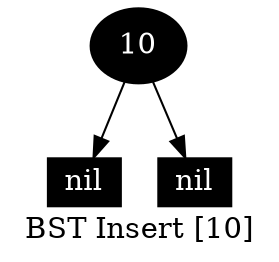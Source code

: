 digraph G {
    label="BST Insert [10]";
    node [width=0.5,fontcolor=white,style=filled];
    10 [fillcolor=black]
    10 -> NULLl10
    NULLl10 [label="nil",width=0.3,height=0.2,shape=box,fillcolor=black]
    10 -> NULLr10
    NULLr10 [label="nil",width=0.3,height=0.2,shape=box,fillcolor=black]
}

